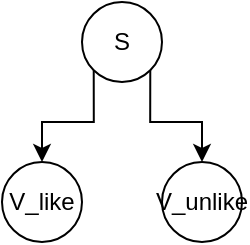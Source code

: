 <mxfile version="24.4.4" type="github">
  <diagram name="第 1 页" id="znvnqTsf_Wlyi8yJBuE7">
    <mxGraphModel dx="1173" dy="631" grid="1" gridSize="10" guides="1" tooltips="1" connect="1" arrows="1" fold="1" page="1" pageScale="1" pageWidth="1169" pageHeight="827" math="0" shadow="0">
      <root>
        <mxCell id="0" />
        <mxCell id="1" parent="0" />
        <mxCell id="uVemcGU68h8CTtdwyouk-4" style="edgeStyle=orthogonalEdgeStyle;rounded=0;orthogonalLoop=1;jettySize=auto;html=1;exitX=0;exitY=1;exitDx=0;exitDy=0;entryX=0.5;entryY=0;entryDx=0;entryDy=0;" edge="1" parent="1" source="uVemcGU68h8CTtdwyouk-1" target="uVemcGU68h8CTtdwyouk-2">
          <mxGeometry relative="1" as="geometry" />
        </mxCell>
        <mxCell id="uVemcGU68h8CTtdwyouk-5" style="edgeStyle=orthogonalEdgeStyle;rounded=0;orthogonalLoop=1;jettySize=auto;html=1;exitX=1;exitY=1;exitDx=0;exitDy=0;" edge="1" parent="1" source="uVemcGU68h8CTtdwyouk-1" target="uVemcGU68h8CTtdwyouk-3">
          <mxGeometry relative="1" as="geometry" />
        </mxCell>
        <mxCell id="uVemcGU68h8CTtdwyouk-1" value="S" style="ellipse;whiteSpace=wrap;html=1;aspect=fixed;" vertex="1" parent="1">
          <mxGeometry x="360" y="120" width="40" height="40" as="geometry" />
        </mxCell>
        <mxCell id="uVemcGU68h8CTtdwyouk-2" value="V_like" style="ellipse;whiteSpace=wrap;html=1;aspect=fixed;" vertex="1" parent="1">
          <mxGeometry x="320" y="200" width="40" height="40" as="geometry" />
        </mxCell>
        <mxCell id="uVemcGU68h8CTtdwyouk-3" value="V_unlike" style="ellipse;whiteSpace=wrap;html=1;aspect=fixed;" vertex="1" parent="1">
          <mxGeometry x="400" y="200" width="40" height="40" as="geometry" />
        </mxCell>
      </root>
    </mxGraphModel>
  </diagram>
</mxfile>
